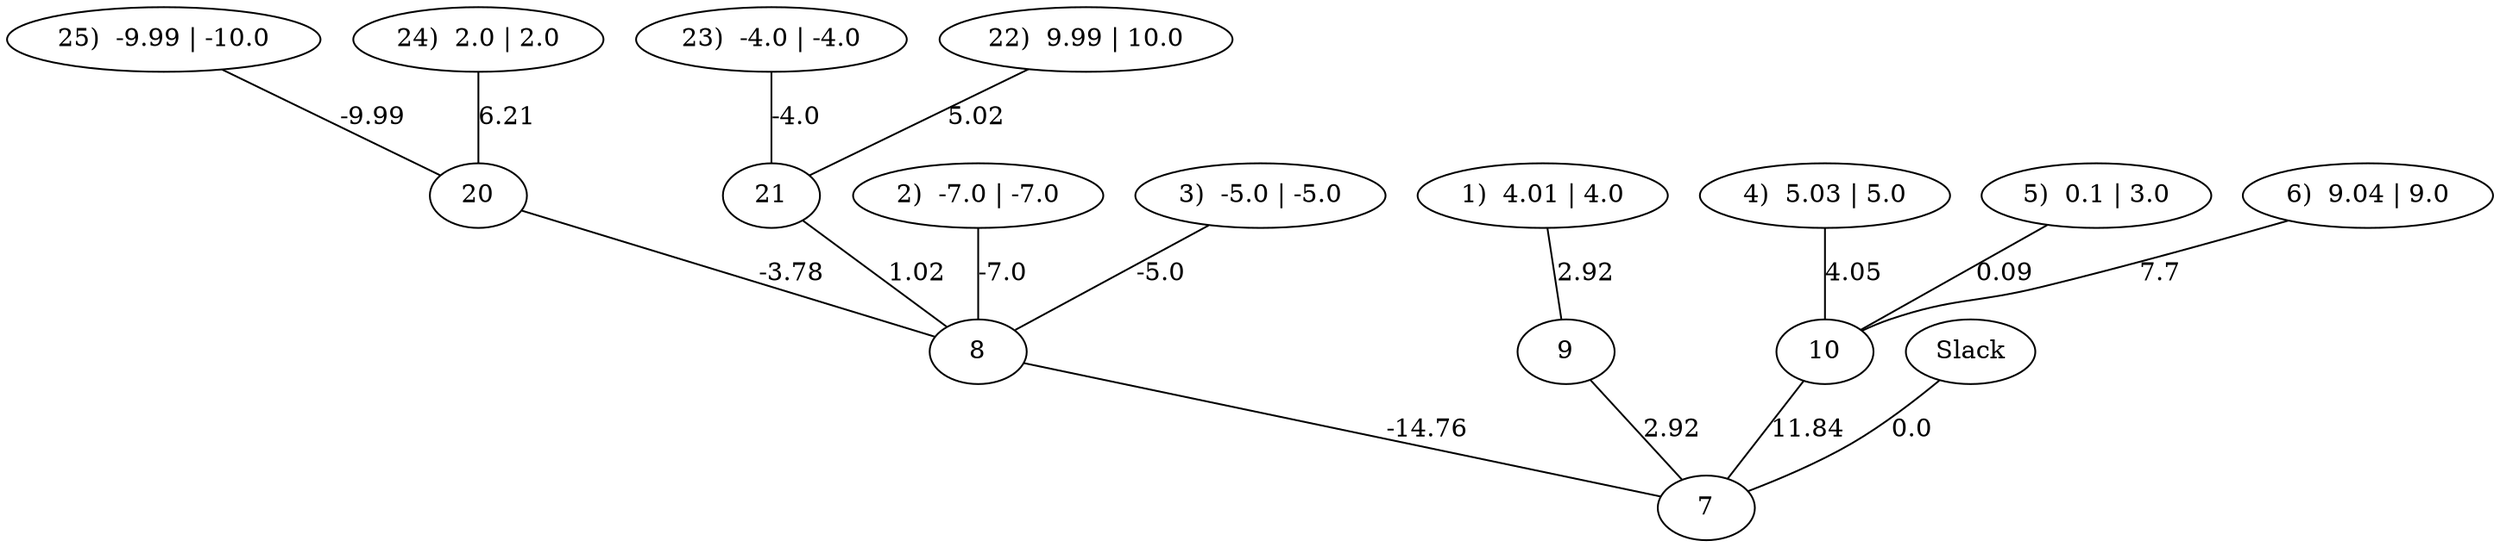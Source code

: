 strict graph G {
  7 [ label="7" ];
  8 [ label="8" ];
  20 [ label="20" ];
  25 [ label="25)  -9.99 | -10.0" ];
  24 [ label="24)  2.0 | 2.0" ];
  21 [ label="21" ];
  23 [ label="23)  -4.0 | -4.0" ];
  22 [ label="22)  9.99 | 10.0" ];
  2 [ label="2)  -7.0 | -7.0" ];
  3 [ label="3)  -5.0 | -5.0" ];
  9 [ label="9" ];
  1 [ label="1)  4.01 | 4.0" ];
  10 [ label="10" ];
  4 [ label="4)  5.03 | 5.0" ];
  5 [ label="5)  0.1 | 3.0" ];
  6 [ label="6)  9.04 | 9.0" ];
  0 [ label="Slack" ];
  8 -- 7 [ label="-14.76" ];
  20 -- 8 [ label="-3.78" ];
  25 -- 20 [ label="-9.99" ];
  24 -- 20 [ label="6.21" ];
  21 -- 8 [ label="1.02" ];
  23 -- 21 [ label="-4.0" ];
  22 -- 21 [ label="5.02" ];
  2 -- 8 [ label="-7.0" ];
  3 -- 8 [ label="-5.0" ];
  9 -- 7 [ label="2.92" ];
  1 -- 9 [ label="2.92" ];
  10 -- 7 [ label="11.84" ];
  4 -- 10 [ label="4.05" ];
  5 -- 10 [ label="0.09" ];
  6 -- 10 [ label="7.7" ];
  0 -- 7 [ label="0.0" ];
}
